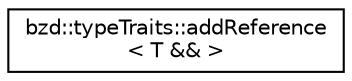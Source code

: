 digraph "Graphical Class Hierarchy"
{
  edge [fontname="Helvetica",fontsize="10",labelfontname="Helvetica",labelfontsize="10"];
  node [fontname="Helvetica",fontsize="10",shape=record];
  rankdir="LR";
  Node0 [label="bzd::typeTraits::addReference\l\< T && \>",height=0.2,width=0.4,color="black", fillcolor="white", style="filled",URL="$structbzd_1_1typeTraits_1_1addReference_3_01T_01_6_6_01_4.html"];
}

